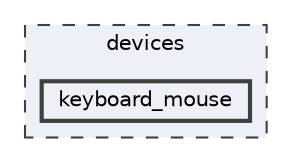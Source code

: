 digraph "devices/keyboard_mouse"
{
 // LATEX_PDF_SIZE
  bgcolor="transparent";
  edge [fontname=Helvetica,fontsize=10,labelfontname=Helvetica,labelfontsize=10];
  node [fontname=Helvetica,fontsize=10,shape=box,height=0.2,width=0.4];
  compound=true
  subgraph clusterdir_07b86ffc266b39efa5bbdc0e9fdb330a {
    graph [ bgcolor="#edf0f7", pencolor="grey25", label="devices", fontname=Helvetica,fontsize=10 style="filled,dashed", URL="dir_07b86ffc266b39efa5bbdc0e9fdb330a.html",tooltip=""]
  dir_5526de3f95d17cd101acfbc2ef90539b [label="keyboard_mouse", fillcolor="#edf0f7", color="grey25", style="filled,bold", URL="dir_5526de3f95d17cd101acfbc2ef90539b.html",tooltip=""];
  }
}
